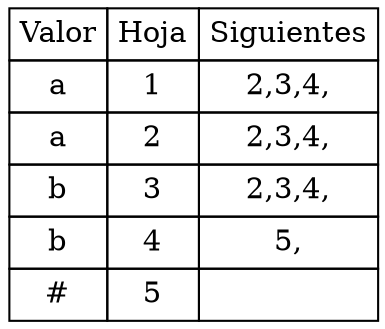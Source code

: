 digraph html { 
abc [shape=none, margin=0, label=< 
<TABLE BORDER="0" CELLBORDER="1" CELLSPACING="0" CELLPADDING="4">
<TR><TD>Valor</TD><TD>Hoja</TD><TD>Siguientes</TD></TR>
<TR>
<TD>a</TD><TD>1</TD><TD>2,3,4,</TD>
</TR>
<TR>
<TD>a</TD><TD>2</TD><TD>2,3,4,</TD>
</TR>
<TR>
<TD>b</TD><TD>3</TD><TD>2,3,4,</TD>
</TR>
<TR>
<TD>b</TD><TD>4</TD><TD>5,</TD>
</TR>
<TR>
<TD>#</TD><TD>5</TD><TD></TD>
</TR>    </TABLE>>];
}
